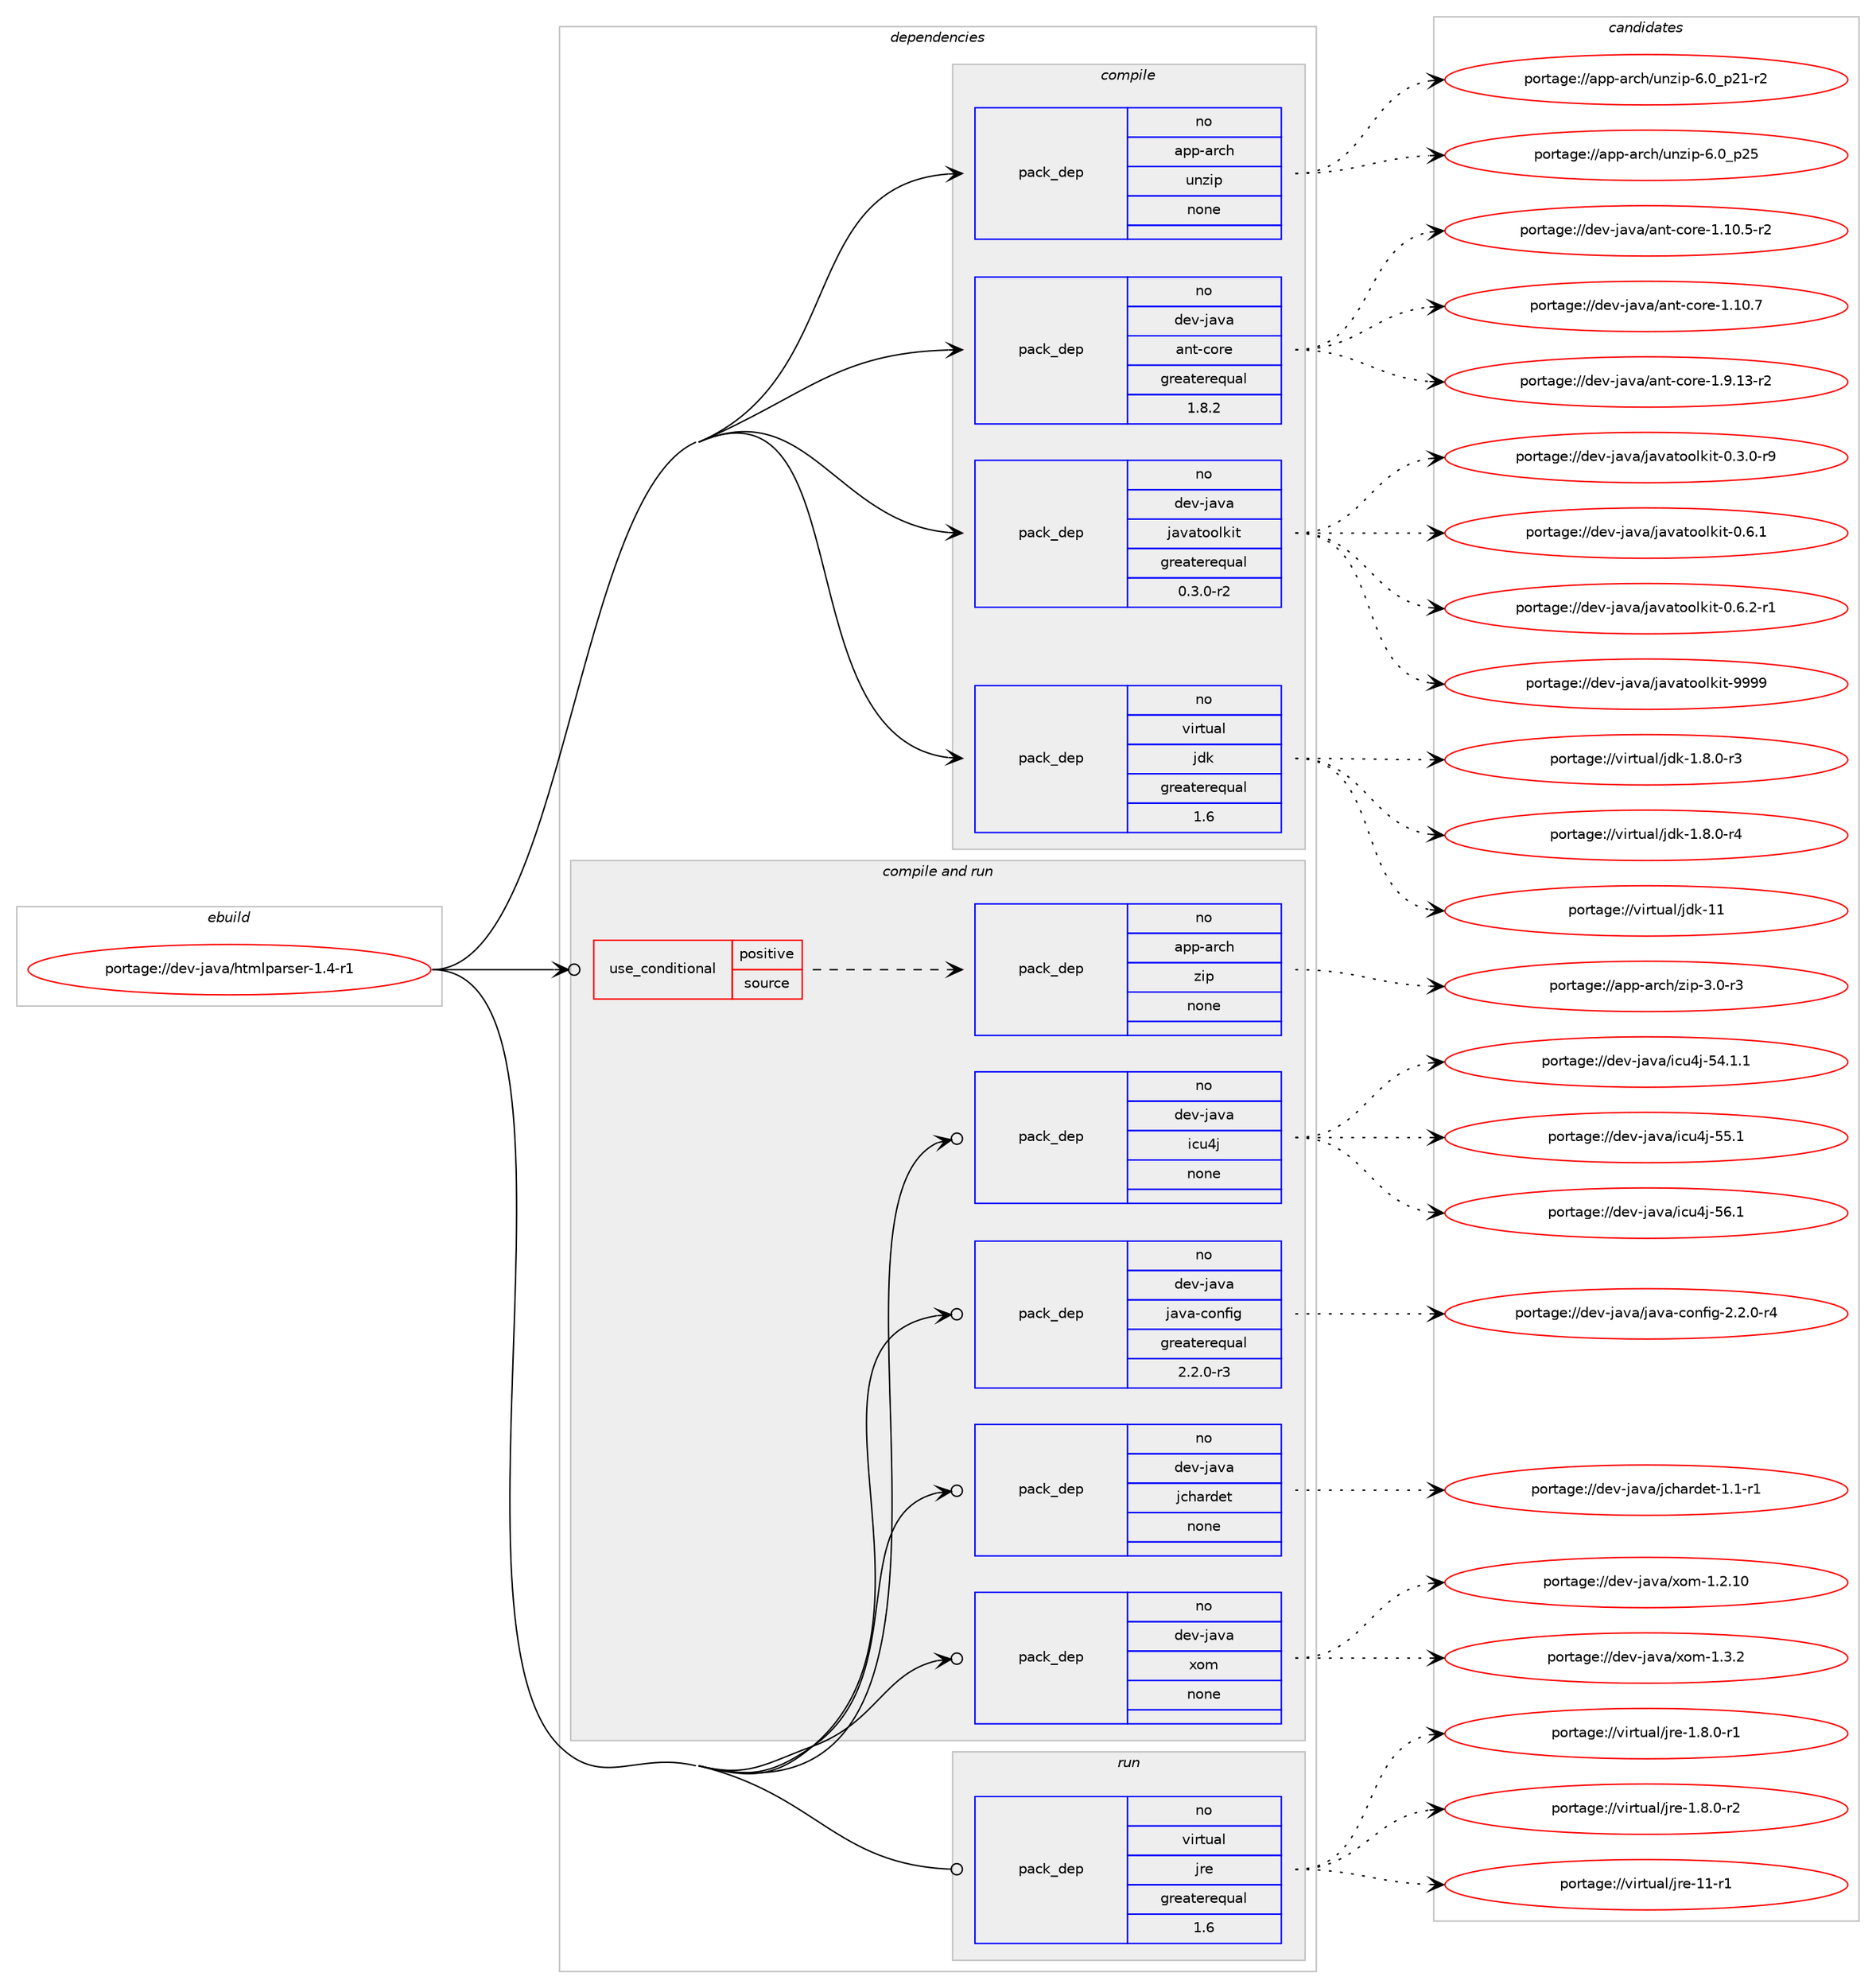 digraph prolog {

# *************
# Graph options
# *************

newrank=true;
concentrate=true;
compound=true;
graph [rankdir=LR,fontname=Helvetica,fontsize=10,ranksep=1.5];#, ranksep=2.5, nodesep=0.2];
edge  [arrowhead=vee];
node  [fontname=Helvetica,fontsize=10];

# **********
# The ebuild
# **********

subgraph cluster_leftcol {
color=gray;
rank=same;
label=<<i>ebuild</i>>;
id [label="portage://dev-java/htmlparser-1.4-r1", color=red, width=4, href="../dev-java/htmlparser-1.4-r1.svg"];
}

# ****************
# The dependencies
# ****************

subgraph cluster_midcol {
color=gray;
label=<<i>dependencies</i>>;
subgraph cluster_compile {
fillcolor="#eeeeee";
style=filled;
label=<<i>compile</i>>;
subgraph pack67283 {
dependency88299 [label=<<TABLE BORDER="0" CELLBORDER="1" CELLSPACING="0" CELLPADDING="4" WIDTH="220"><TR><TD ROWSPAN="6" CELLPADDING="30">pack_dep</TD></TR><TR><TD WIDTH="110">no</TD></TR><TR><TD>app-arch</TD></TR><TR><TD>unzip</TD></TR><TR><TD>none</TD></TR><TR><TD></TD></TR></TABLE>>, shape=none, color=blue];
}
id:e -> dependency88299:w [weight=20,style="solid",arrowhead="vee"];
subgraph pack67284 {
dependency88300 [label=<<TABLE BORDER="0" CELLBORDER="1" CELLSPACING="0" CELLPADDING="4" WIDTH="220"><TR><TD ROWSPAN="6" CELLPADDING="30">pack_dep</TD></TR><TR><TD WIDTH="110">no</TD></TR><TR><TD>dev-java</TD></TR><TR><TD>ant-core</TD></TR><TR><TD>greaterequal</TD></TR><TR><TD>1.8.2</TD></TR></TABLE>>, shape=none, color=blue];
}
id:e -> dependency88300:w [weight=20,style="solid",arrowhead="vee"];
subgraph pack67285 {
dependency88301 [label=<<TABLE BORDER="0" CELLBORDER="1" CELLSPACING="0" CELLPADDING="4" WIDTH="220"><TR><TD ROWSPAN="6" CELLPADDING="30">pack_dep</TD></TR><TR><TD WIDTH="110">no</TD></TR><TR><TD>dev-java</TD></TR><TR><TD>javatoolkit</TD></TR><TR><TD>greaterequal</TD></TR><TR><TD>0.3.0-r2</TD></TR></TABLE>>, shape=none, color=blue];
}
id:e -> dependency88301:w [weight=20,style="solid",arrowhead="vee"];
subgraph pack67286 {
dependency88302 [label=<<TABLE BORDER="0" CELLBORDER="1" CELLSPACING="0" CELLPADDING="4" WIDTH="220"><TR><TD ROWSPAN="6" CELLPADDING="30">pack_dep</TD></TR><TR><TD WIDTH="110">no</TD></TR><TR><TD>virtual</TD></TR><TR><TD>jdk</TD></TR><TR><TD>greaterequal</TD></TR><TR><TD>1.6</TD></TR></TABLE>>, shape=none, color=blue];
}
id:e -> dependency88302:w [weight=20,style="solid",arrowhead="vee"];
}
subgraph cluster_compileandrun {
fillcolor="#eeeeee";
style=filled;
label=<<i>compile and run</i>>;
subgraph cond18305 {
dependency88303 [label=<<TABLE BORDER="0" CELLBORDER="1" CELLSPACING="0" CELLPADDING="4"><TR><TD ROWSPAN="3" CELLPADDING="10">use_conditional</TD></TR><TR><TD>positive</TD></TR><TR><TD>source</TD></TR></TABLE>>, shape=none, color=red];
subgraph pack67287 {
dependency88304 [label=<<TABLE BORDER="0" CELLBORDER="1" CELLSPACING="0" CELLPADDING="4" WIDTH="220"><TR><TD ROWSPAN="6" CELLPADDING="30">pack_dep</TD></TR><TR><TD WIDTH="110">no</TD></TR><TR><TD>app-arch</TD></TR><TR><TD>zip</TD></TR><TR><TD>none</TD></TR><TR><TD></TD></TR></TABLE>>, shape=none, color=blue];
}
dependency88303:e -> dependency88304:w [weight=20,style="dashed",arrowhead="vee"];
}
id:e -> dependency88303:w [weight=20,style="solid",arrowhead="odotvee"];
subgraph pack67288 {
dependency88305 [label=<<TABLE BORDER="0" CELLBORDER="1" CELLSPACING="0" CELLPADDING="4" WIDTH="220"><TR><TD ROWSPAN="6" CELLPADDING="30">pack_dep</TD></TR><TR><TD WIDTH="110">no</TD></TR><TR><TD>dev-java</TD></TR><TR><TD>icu4j</TD></TR><TR><TD>none</TD></TR><TR><TD></TD></TR></TABLE>>, shape=none, color=blue];
}
id:e -> dependency88305:w [weight=20,style="solid",arrowhead="odotvee"];
subgraph pack67289 {
dependency88306 [label=<<TABLE BORDER="0" CELLBORDER="1" CELLSPACING="0" CELLPADDING="4" WIDTH="220"><TR><TD ROWSPAN="6" CELLPADDING="30">pack_dep</TD></TR><TR><TD WIDTH="110">no</TD></TR><TR><TD>dev-java</TD></TR><TR><TD>java-config</TD></TR><TR><TD>greaterequal</TD></TR><TR><TD>2.2.0-r3</TD></TR></TABLE>>, shape=none, color=blue];
}
id:e -> dependency88306:w [weight=20,style="solid",arrowhead="odotvee"];
subgraph pack67290 {
dependency88307 [label=<<TABLE BORDER="0" CELLBORDER="1" CELLSPACING="0" CELLPADDING="4" WIDTH="220"><TR><TD ROWSPAN="6" CELLPADDING="30">pack_dep</TD></TR><TR><TD WIDTH="110">no</TD></TR><TR><TD>dev-java</TD></TR><TR><TD>jchardet</TD></TR><TR><TD>none</TD></TR><TR><TD></TD></TR></TABLE>>, shape=none, color=blue];
}
id:e -> dependency88307:w [weight=20,style="solid",arrowhead="odotvee"];
subgraph pack67291 {
dependency88308 [label=<<TABLE BORDER="0" CELLBORDER="1" CELLSPACING="0" CELLPADDING="4" WIDTH="220"><TR><TD ROWSPAN="6" CELLPADDING="30">pack_dep</TD></TR><TR><TD WIDTH="110">no</TD></TR><TR><TD>dev-java</TD></TR><TR><TD>xom</TD></TR><TR><TD>none</TD></TR><TR><TD></TD></TR></TABLE>>, shape=none, color=blue];
}
id:e -> dependency88308:w [weight=20,style="solid",arrowhead="odotvee"];
}
subgraph cluster_run {
fillcolor="#eeeeee";
style=filled;
label=<<i>run</i>>;
subgraph pack67292 {
dependency88309 [label=<<TABLE BORDER="0" CELLBORDER="1" CELLSPACING="0" CELLPADDING="4" WIDTH="220"><TR><TD ROWSPAN="6" CELLPADDING="30">pack_dep</TD></TR><TR><TD WIDTH="110">no</TD></TR><TR><TD>virtual</TD></TR><TR><TD>jre</TD></TR><TR><TD>greaterequal</TD></TR><TR><TD>1.6</TD></TR></TABLE>>, shape=none, color=blue];
}
id:e -> dependency88309:w [weight=20,style="solid",arrowhead="odot"];
}
}

# **************
# The candidates
# **************

subgraph cluster_choices {
rank=same;
color=gray;
label=<<i>candidates</i>>;

subgraph choice67283 {
color=black;
nodesep=1;
choiceportage9711211245971149910447117110122105112455446489511250494511450 [label="portage://app-arch/unzip-6.0_p21-r2", color=red, width=4,href="../app-arch/unzip-6.0_p21-r2.svg"];
choiceportage971121124597114991044711711012210511245544648951125053 [label="portage://app-arch/unzip-6.0_p25", color=red, width=4,href="../app-arch/unzip-6.0_p25.svg"];
dependency88299:e -> choiceportage9711211245971149910447117110122105112455446489511250494511450:w [style=dotted,weight="100"];
dependency88299:e -> choiceportage971121124597114991044711711012210511245544648951125053:w [style=dotted,weight="100"];
}
subgraph choice67284 {
color=black;
nodesep=1;
choiceportage10010111845106971189747971101164599111114101454946494846534511450 [label="portage://dev-java/ant-core-1.10.5-r2", color=red, width=4,href="../dev-java/ant-core-1.10.5-r2.svg"];
choiceportage1001011184510697118974797110116459911111410145494649484655 [label="portage://dev-java/ant-core-1.10.7", color=red, width=4,href="../dev-java/ant-core-1.10.7.svg"];
choiceportage10010111845106971189747971101164599111114101454946574649514511450 [label="portage://dev-java/ant-core-1.9.13-r2", color=red, width=4,href="../dev-java/ant-core-1.9.13-r2.svg"];
dependency88300:e -> choiceportage10010111845106971189747971101164599111114101454946494846534511450:w [style=dotted,weight="100"];
dependency88300:e -> choiceportage1001011184510697118974797110116459911111410145494649484655:w [style=dotted,weight="100"];
dependency88300:e -> choiceportage10010111845106971189747971101164599111114101454946574649514511450:w [style=dotted,weight="100"];
}
subgraph choice67285 {
color=black;
nodesep=1;
choiceportage1001011184510697118974710697118971161111111081071051164548465146484511457 [label="portage://dev-java/javatoolkit-0.3.0-r9", color=red, width=4,href="../dev-java/javatoolkit-0.3.0-r9.svg"];
choiceportage100101118451069711897471069711897116111111108107105116454846544649 [label="portage://dev-java/javatoolkit-0.6.1", color=red, width=4,href="../dev-java/javatoolkit-0.6.1.svg"];
choiceportage1001011184510697118974710697118971161111111081071051164548465446504511449 [label="portage://dev-java/javatoolkit-0.6.2-r1", color=red, width=4,href="../dev-java/javatoolkit-0.6.2-r1.svg"];
choiceportage1001011184510697118974710697118971161111111081071051164557575757 [label="portage://dev-java/javatoolkit-9999", color=red, width=4,href="../dev-java/javatoolkit-9999.svg"];
dependency88301:e -> choiceportage1001011184510697118974710697118971161111111081071051164548465146484511457:w [style=dotted,weight="100"];
dependency88301:e -> choiceportage100101118451069711897471069711897116111111108107105116454846544649:w [style=dotted,weight="100"];
dependency88301:e -> choiceportage1001011184510697118974710697118971161111111081071051164548465446504511449:w [style=dotted,weight="100"];
dependency88301:e -> choiceportage1001011184510697118974710697118971161111111081071051164557575757:w [style=dotted,weight="100"];
}
subgraph choice67286 {
color=black;
nodesep=1;
choiceportage11810511411611797108471061001074549465646484511451 [label="portage://virtual/jdk-1.8.0-r3", color=red, width=4,href="../virtual/jdk-1.8.0-r3.svg"];
choiceportage11810511411611797108471061001074549465646484511452 [label="portage://virtual/jdk-1.8.0-r4", color=red, width=4,href="../virtual/jdk-1.8.0-r4.svg"];
choiceportage1181051141161179710847106100107454949 [label="portage://virtual/jdk-11", color=red, width=4,href="../virtual/jdk-11.svg"];
dependency88302:e -> choiceportage11810511411611797108471061001074549465646484511451:w [style=dotted,weight="100"];
dependency88302:e -> choiceportage11810511411611797108471061001074549465646484511452:w [style=dotted,weight="100"];
dependency88302:e -> choiceportage1181051141161179710847106100107454949:w [style=dotted,weight="100"];
}
subgraph choice67287 {
color=black;
nodesep=1;
choiceportage9711211245971149910447122105112455146484511451 [label="portage://app-arch/zip-3.0-r3", color=red, width=4,href="../app-arch/zip-3.0-r3.svg"];
dependency88304:e -> choiceportage9711211245971149910447122105112455146484511451:w [style=dotted,weight="100"];
}
subgraph choice67288 {
color=black;
nodesep=1;
choiceportage10010111845106971189747105991175210645535246494649 [label="portage://dev-java/icu4j-54.1.1", color=red, width=4,href="../dev-java/icu4j-54.1.1.svg"];
choiceportage1001011184510697118974710599117521064553534649 [label="portage://dev-java/icu4j-55.1", color=red, width=4,href="../dev-java/icu4j-55.1.svg"];
choiceportage1001011184510697118974710599117521064553544649 [label="portage://dev-java/icu4j-56.1", color=red, width=4,href="../dev-java/icu4j-56.1.svg"];
dependency88305:e -> choiceportage10010111845106971189747105991175210645535246494649:w [style=dotted,weight="100"];
dependency88305:e -> choiceportage1001011184510697118974710599117521064553534649:w [style=dotted,weight="100"];
dependency88305:e -> choiceportage1001011184510697118974710599117521064553544649:w [style=dotted,weight="100"];
}
subgraph choice67289 {
color=black;
nodesep=1;
choiceportage10010111845106971189747106971189745991111101021051034550465046484511452 [label="portage://dev-java/java-config-2.2.0-r4", color=red, width=4,href="../dev-java/java-config-2.2.0-r4.svg"];
dependency88306:e -> choiceportage10010111845106971189747106971189745991111101021051034550465046484511452:w [style=dotted,weight="100"];
}
subgraph choice67290 {
color=black;
nodesep=1;
choiceportage100101118451069711897471069910497114100101116454946494511449 [label="portage://dev-java/jchardet-1.1-r1", color=red, width=4,href="../dev-java/jchardet-1.1-r1.svg"];
dependency88307:e -> choiceportage100101118451069711897471069910497114100101116454946494511449:w [style=dotted,weight="100"];
}
subgraph choice67291 {
color=black;
nodesep=1;
choiceportage1001011184510697118974712011110945494650464948 [label="portage://dev-java/xom-1.2.10", color=red, width=4,href="../dev-java/xom-1.2.10.svg"];
choiceportage10010111845106971189747120111109454946514650 [label="portage://dev-java/xom-1.3.2", color=red, width=4,href="../dev-java/xom-1.3.2.svg"];
dependency88308:e -> choiceportage1001011184510697118974712011110945494650464948:w [style=dotted,weight="100"];
dependency88308:e -> choiceportage10010111845106971189747120111109454946514650:w [style=dotted,weight="100"];
}
subgraph choice67292 {
color=black;
nodesep=1;
choiceportage11810511411611797108471061141014549465646484511449 [label="portage://virtual/jre-1.8.0-r1", color=red, width=4,href="../virtual/jre-1.8.0-r1.svg"];
choiceportage11810511411611797108471061141014549465646484511450 [label="portage://virtual/jre-1.8.0-r2", color=red, width=4,href="../virtual/jre-1.8.0-r2.svg"];
choiceportage11810511411611797108471061141014549494511449 [label="portage://virtual/jre-11-r1", color=red, width=4,href="../virtual/jre-11-r1.svg"];
dependency88309:e -> choiceportage11810511411611797108471061141014549465646484511449:w [style=dotted,weight="100"];
dependency88309:e -> choiceportage11810511411611797108471061141014549465646484511450:w [style=dotted,weight="100"];
dependency88309:e -> choiceportage11810511411611797108471061141014549494511449:w [style=dotted,weight="100"];
}
}

}
